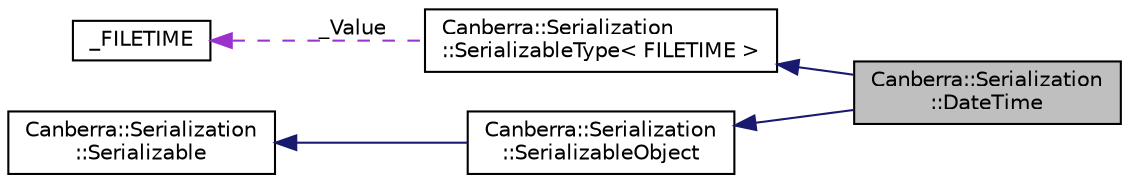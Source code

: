 digraph "Canberra::Serialization::DateTime"
{
  edge [fontname="Helvetica",fontsize="10",labelfontname="Helvetica",labelfontsize="10"];
  node [fontname="Helvetica",fontsize="10",shape=record];
  rankdir="LR";
  Node4 [label="Canberra::Serialization\l::DateTime",height=0.2,width=0.4,color="black", fillcolor="grey75", style="filled", fontcolor="black"];
  Node5 -> Node4 [dir="back",color="midnightblue",fontsize="10",style="solid"];
  Node5 [label="Canberra::Serialization\l::SerializableType\< FILETIME \>",height=0.2,width=0.4,color="black", fillcolor="white", style="filled",URL="$d6/d05/class_canberra_1_1_serialization_1_1_serializable_type.html"];
  Node6 -> Node5 [dir="back",color="darkorchid3",fontsize="10",style="dashed",label=" _Value" ];
  Node6 [label="_FILETIME",height=0.2,width=0.4,color="black", fillcolor="white", style="filled",URL="$d8/d28/struct___f_i_l_e_t_i_m_e.html"];
  Node7 -> Node4 [dir="back",color="midnightblue",fontsize="10",style="solid"];
  Node7 [label="Canberra::Serialization\l::SerializableObject",height=0.2,width=0.4,color="black", fillcolor="white", style="filled",URL="$d6/d98/class_canberra_1_1_serialization_1_1_serializable_object.html"];
  Node8 -> Node7 [dir="back",color="midnightblue",fontsize="10",style="solid"];
  Node8 [label="Canberra::Serialization\l::Serializable",height=0.2,width=0.4,color="black", fillcolor="white", style="filled",URL="$d0/d9f/class_canberra_1_1_serialization_1_1_serializable.html"];
}
